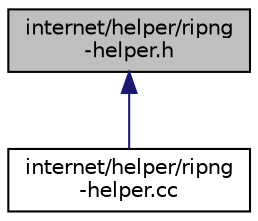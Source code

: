 digraph "internet/helper/ripng-helper.h"
{
  edge [fontname="Helvetica",fontsize="10",labelfontname="Helvetica",labelfontsize="10"];
  node [fontname="Helvetica",fontsize="10",shape=record];
  Node1 [label="internet/helper/ripng\l-helper.h",height=0.2,width=0.4,color="black", fillcolor="grey75", style="filled", fontcolor="black"];
  Node1 -> Node2 [dir="back",color="midnightblue",fontsize="10",style="solid"];
  Node2 [label="internet/helper/ripng\l-helper.cc",height=0.2,width=0.4,color="black", fillcolor="white", style="filled",URL="$d9/d5d/ripng-helper_8cc.html"];
}
